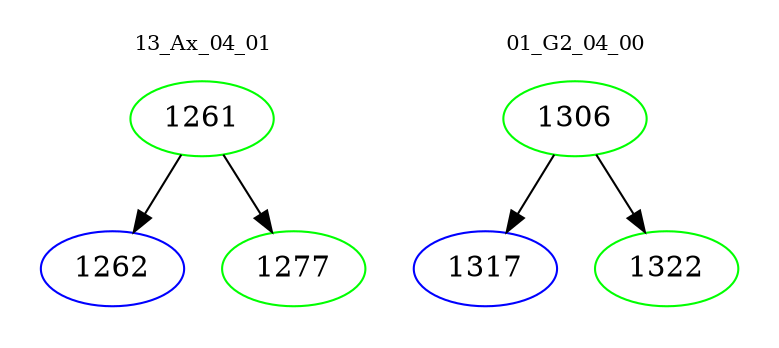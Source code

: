 digraph{
subgraph cluster_0 {
color = white
label = "13_Ax_04_01";
fontsize=10;
T0_1261 [label="1261", color="green"]
T0_1261 -> T0_1262 [color="black"]
T0_1262 [label="1262", color="blue"]
T0_1261 -> T0_1277 [color="black"]
T0_1277 [label="1277", color="green"]
}
subgraph cluster_1 {
color = white
label = "01_G2_04_00";
fontsize=10;
T1_1306 [label="1306", color="green"]
T1_1306 -> T1_1317 [color="black"]
T1_1317 [label="1317", color="blue"]
T1_1306 -> T1_1322 [color="black"]
T1_1322 [label="1322", color="green"]
}
}
